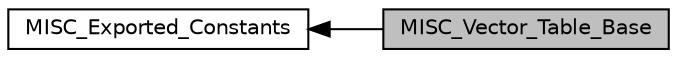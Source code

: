 digraph "MISC_Vector_Table_Base"
{
  edge [fontname="Helvetica",fontsize="10",labelfontname="Helvetica",labelfontsize="10"];
  node [fontname="Helvetica",fontsize="10",shape=record];
  rankdir=LR;
  Node0 [label="MISC_Vector_Table_Base",height=0.2,width=0.4,color="black", fillcolor="grey75", style="filled", fontcolor="black"];
  Node1 [label="MISC_Exported_Constants",height=0.2,width=0.4,color="black", fillcolor="white", style="filled",URL="$group___m_i_s_c___exported___constants.html"];
  Node1->Node0 [shape=plaintext, dir="back", style="solid"];
}

